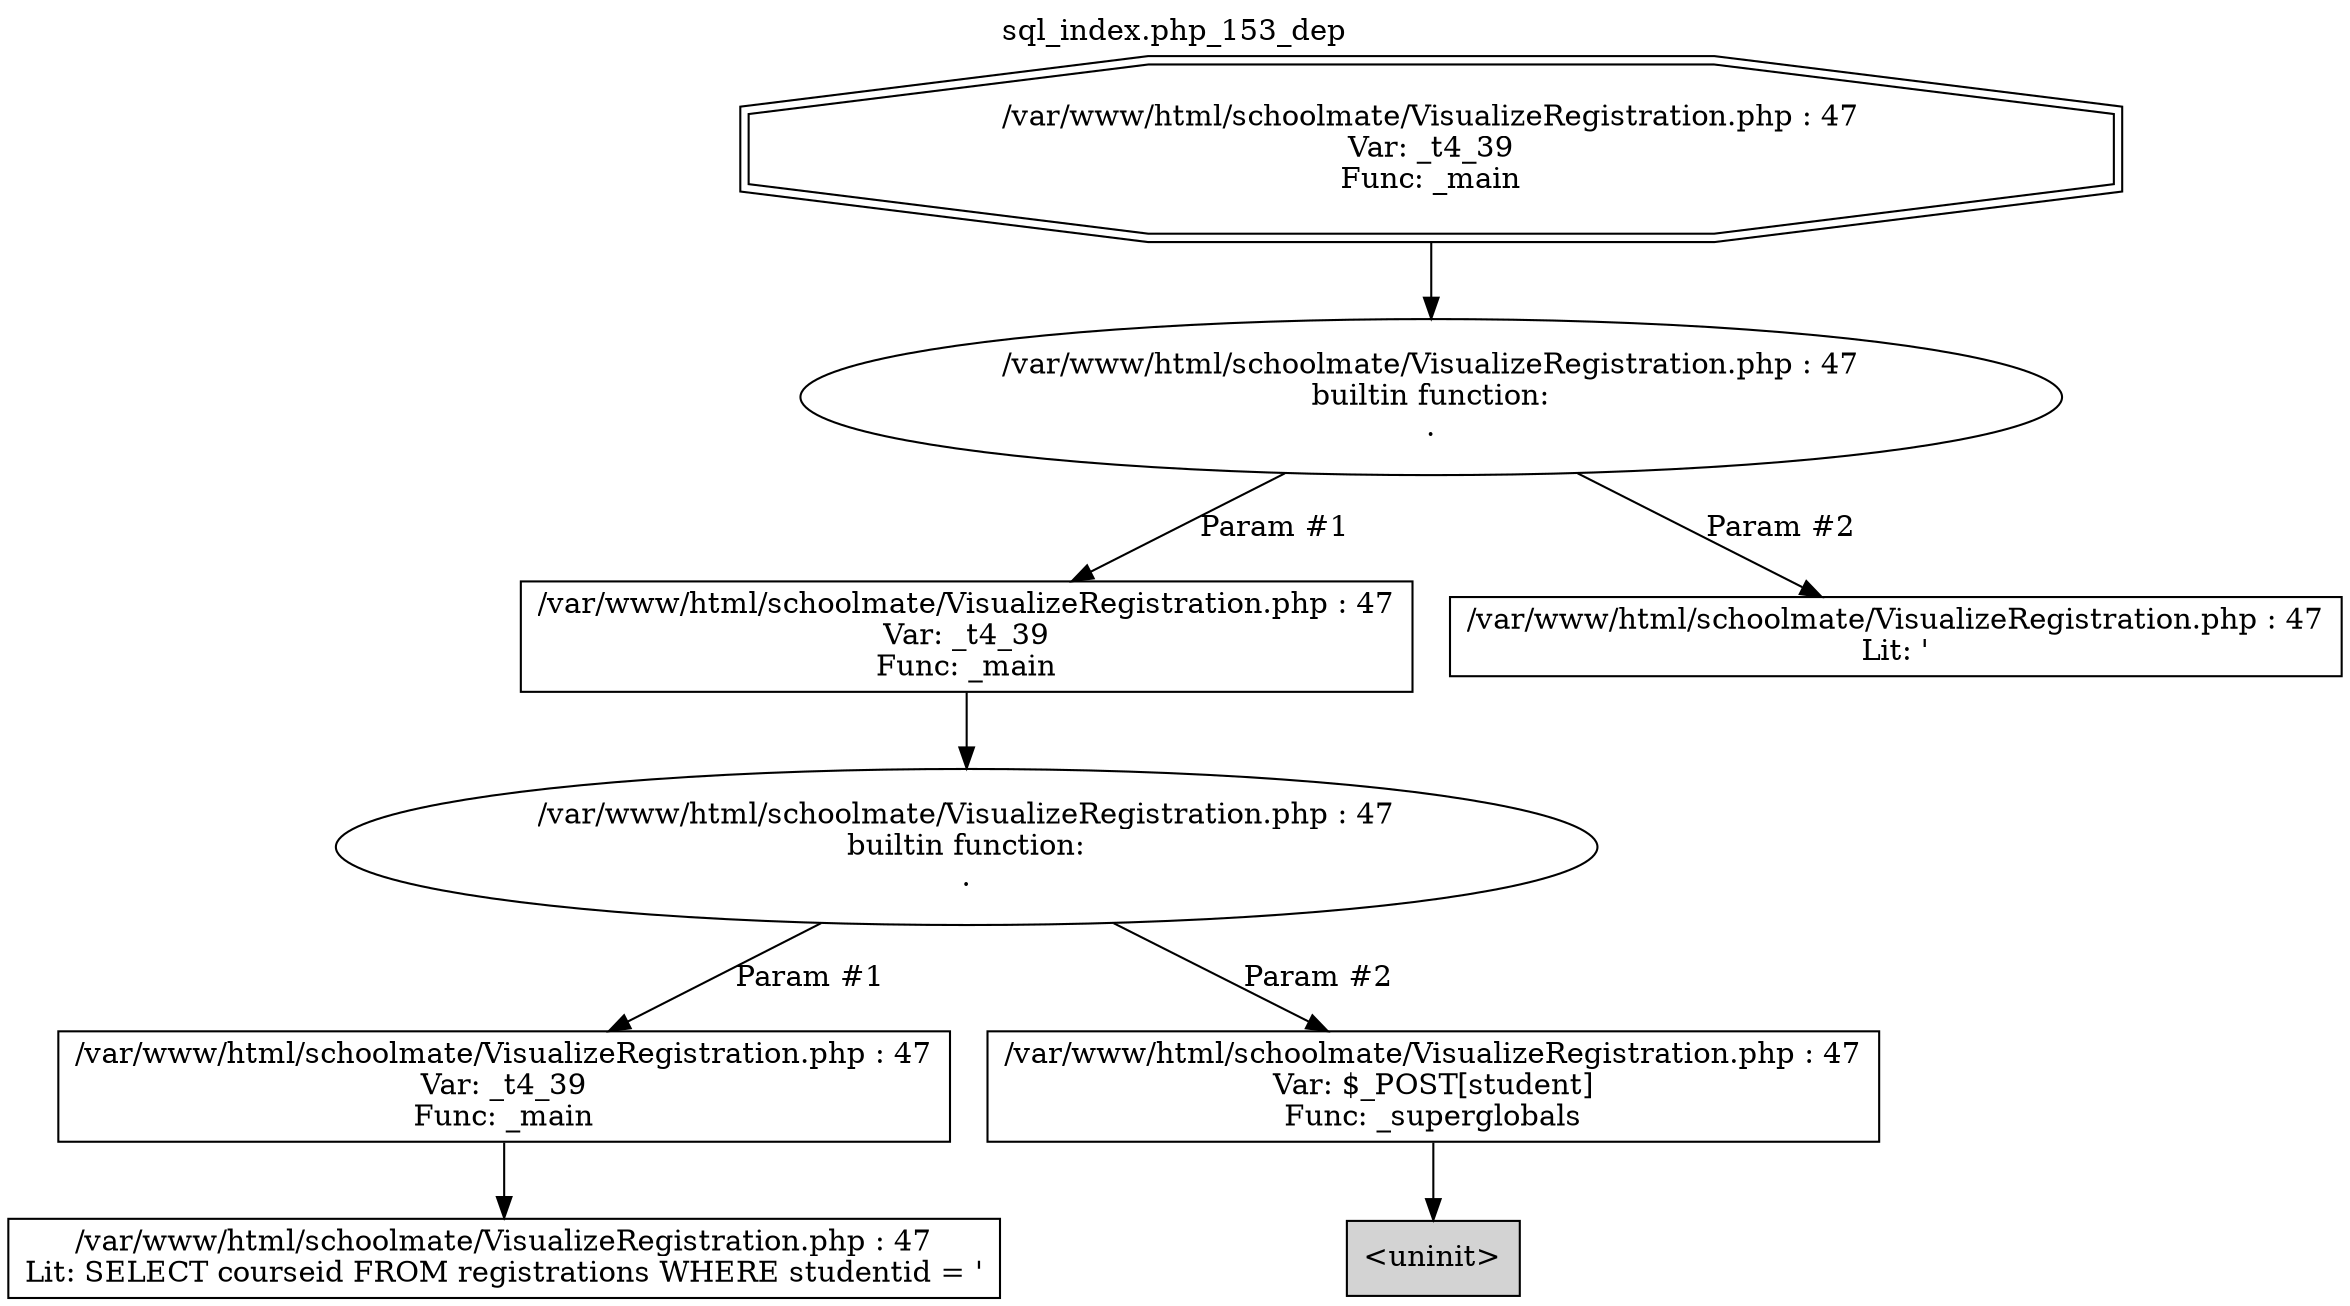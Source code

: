 digraph cfg {
  label="sql_index.php_153_dep";
  labelloc=t;
  n1 [shape=doubleoctagon, label="/var/www/html/schoolmate/VisualizeRegistration.php : 47\nVar: _t4_39\nFunc: _main\n"];
  n2 [shape=ellipse, label="/var/www/html/schoolmate/VisualizeRegistration.php : 47\nbuiltin function:\n.\n"];
  n3 [shape=box, label="/var/www/html/schoolmate/VisualizeRegistration.php : 47\nVar: _t4_39\nFunc: _main\n"];
  n4 [shape=ellipse, label="/var/www/html/schoolmate/VisualizeRegistration.php : 47\nbuiltin function:\n.\n"];
  n5 [shape=box, label="/var/www/html/schoolmate/VisualizeRegistration.php : 47\nVar: _t4_39\nFunc: _main\n"];
  n6 [shape=box, label="/var/www/html/schoolmate/VisualizeRegistration.php : 47\nLit: SELECT courseid FROM registrations WHERE studentid = '\n"];
  n7 [shape=box, label="/var/www/html/schoolmate/VisualizeRegistration.php : 47\nVar: $_POST[student]\nFunc: _superglobals\n"];
  n8 [shape=box, label="<uninit>",style=filled];
  n9 [shape=box, label="/var/www/html/schoolmate/VisualizeRegistration.php : 47\nLit: '\n"];
  n1 -> n2;
  n3 -> n4;
  n5 -> n6;
  n4 -> n5[label="Param #1"];
  n4 -> n7[label="Param #2"];
  n7 -> n8;
  n2 -> n3[label="Param #1"];
  n2 -> n9[label="Param #2"];
}
